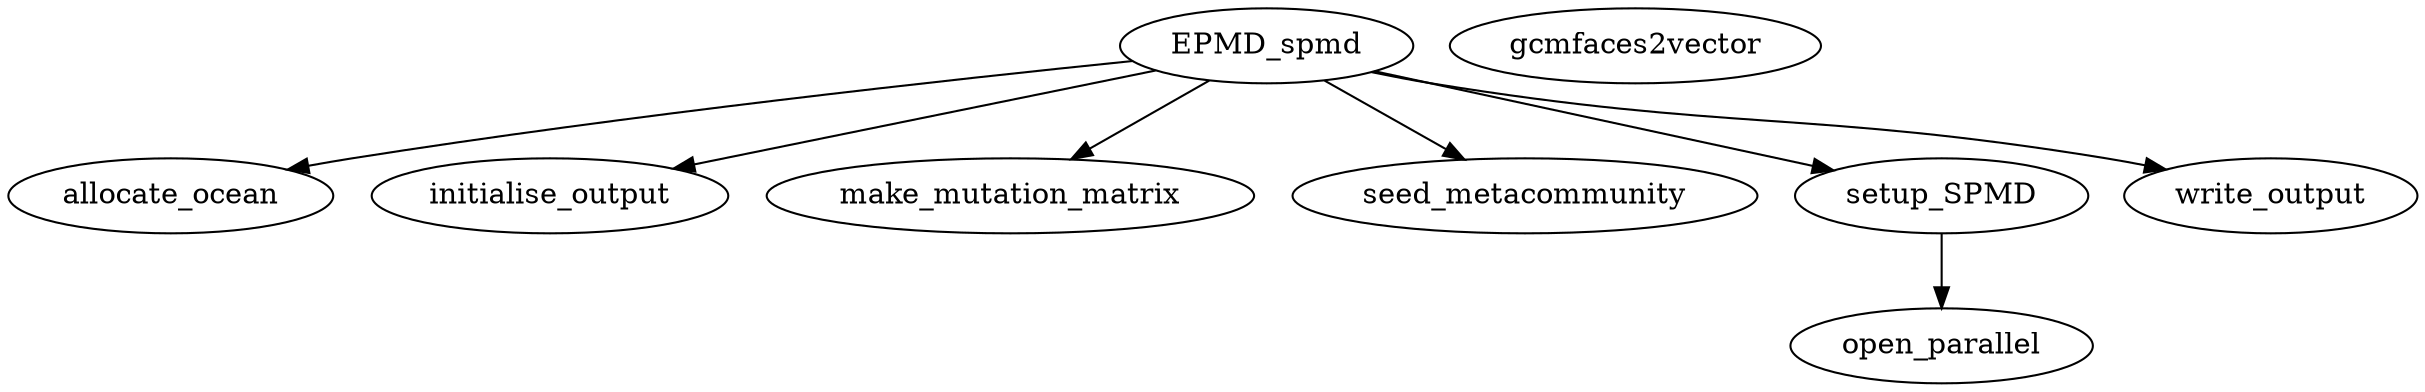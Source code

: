 /* Created by mdot for Matlab */
digraph m2html {
  EPMD_spmd -> allocate_ocean;
  EPMD_spmd -> initialise_output;
  EPMD_spmd -> make_mutation_matrix;
  EPMD_spmd -> seed_metacommunity;
  EPMD_spmd -> setup_SPMD;
  EPMD_spmd -> write_output;
  setup_SPMD -> open_parallel;

  EPMD_spmd [URL="EPMD_spmd.html"];
  allocate_ocean [URL="allocate_ocean.html"];
  gcmfaces2vector [URL="gcmfaces2vector.html"];
  initialise_output [URL="initialise_output.html"];
  make_mutation_matrix [URL="make_mutation_matrix.html"];
  open_parallel [URL="open_parallel.html"];
  seed_metacommunity [URL="seed_metacommunity.html"];
  setup_SPMD [URL="setup_SPMD.html"];
  write_output [URL="write_output.html"];
}